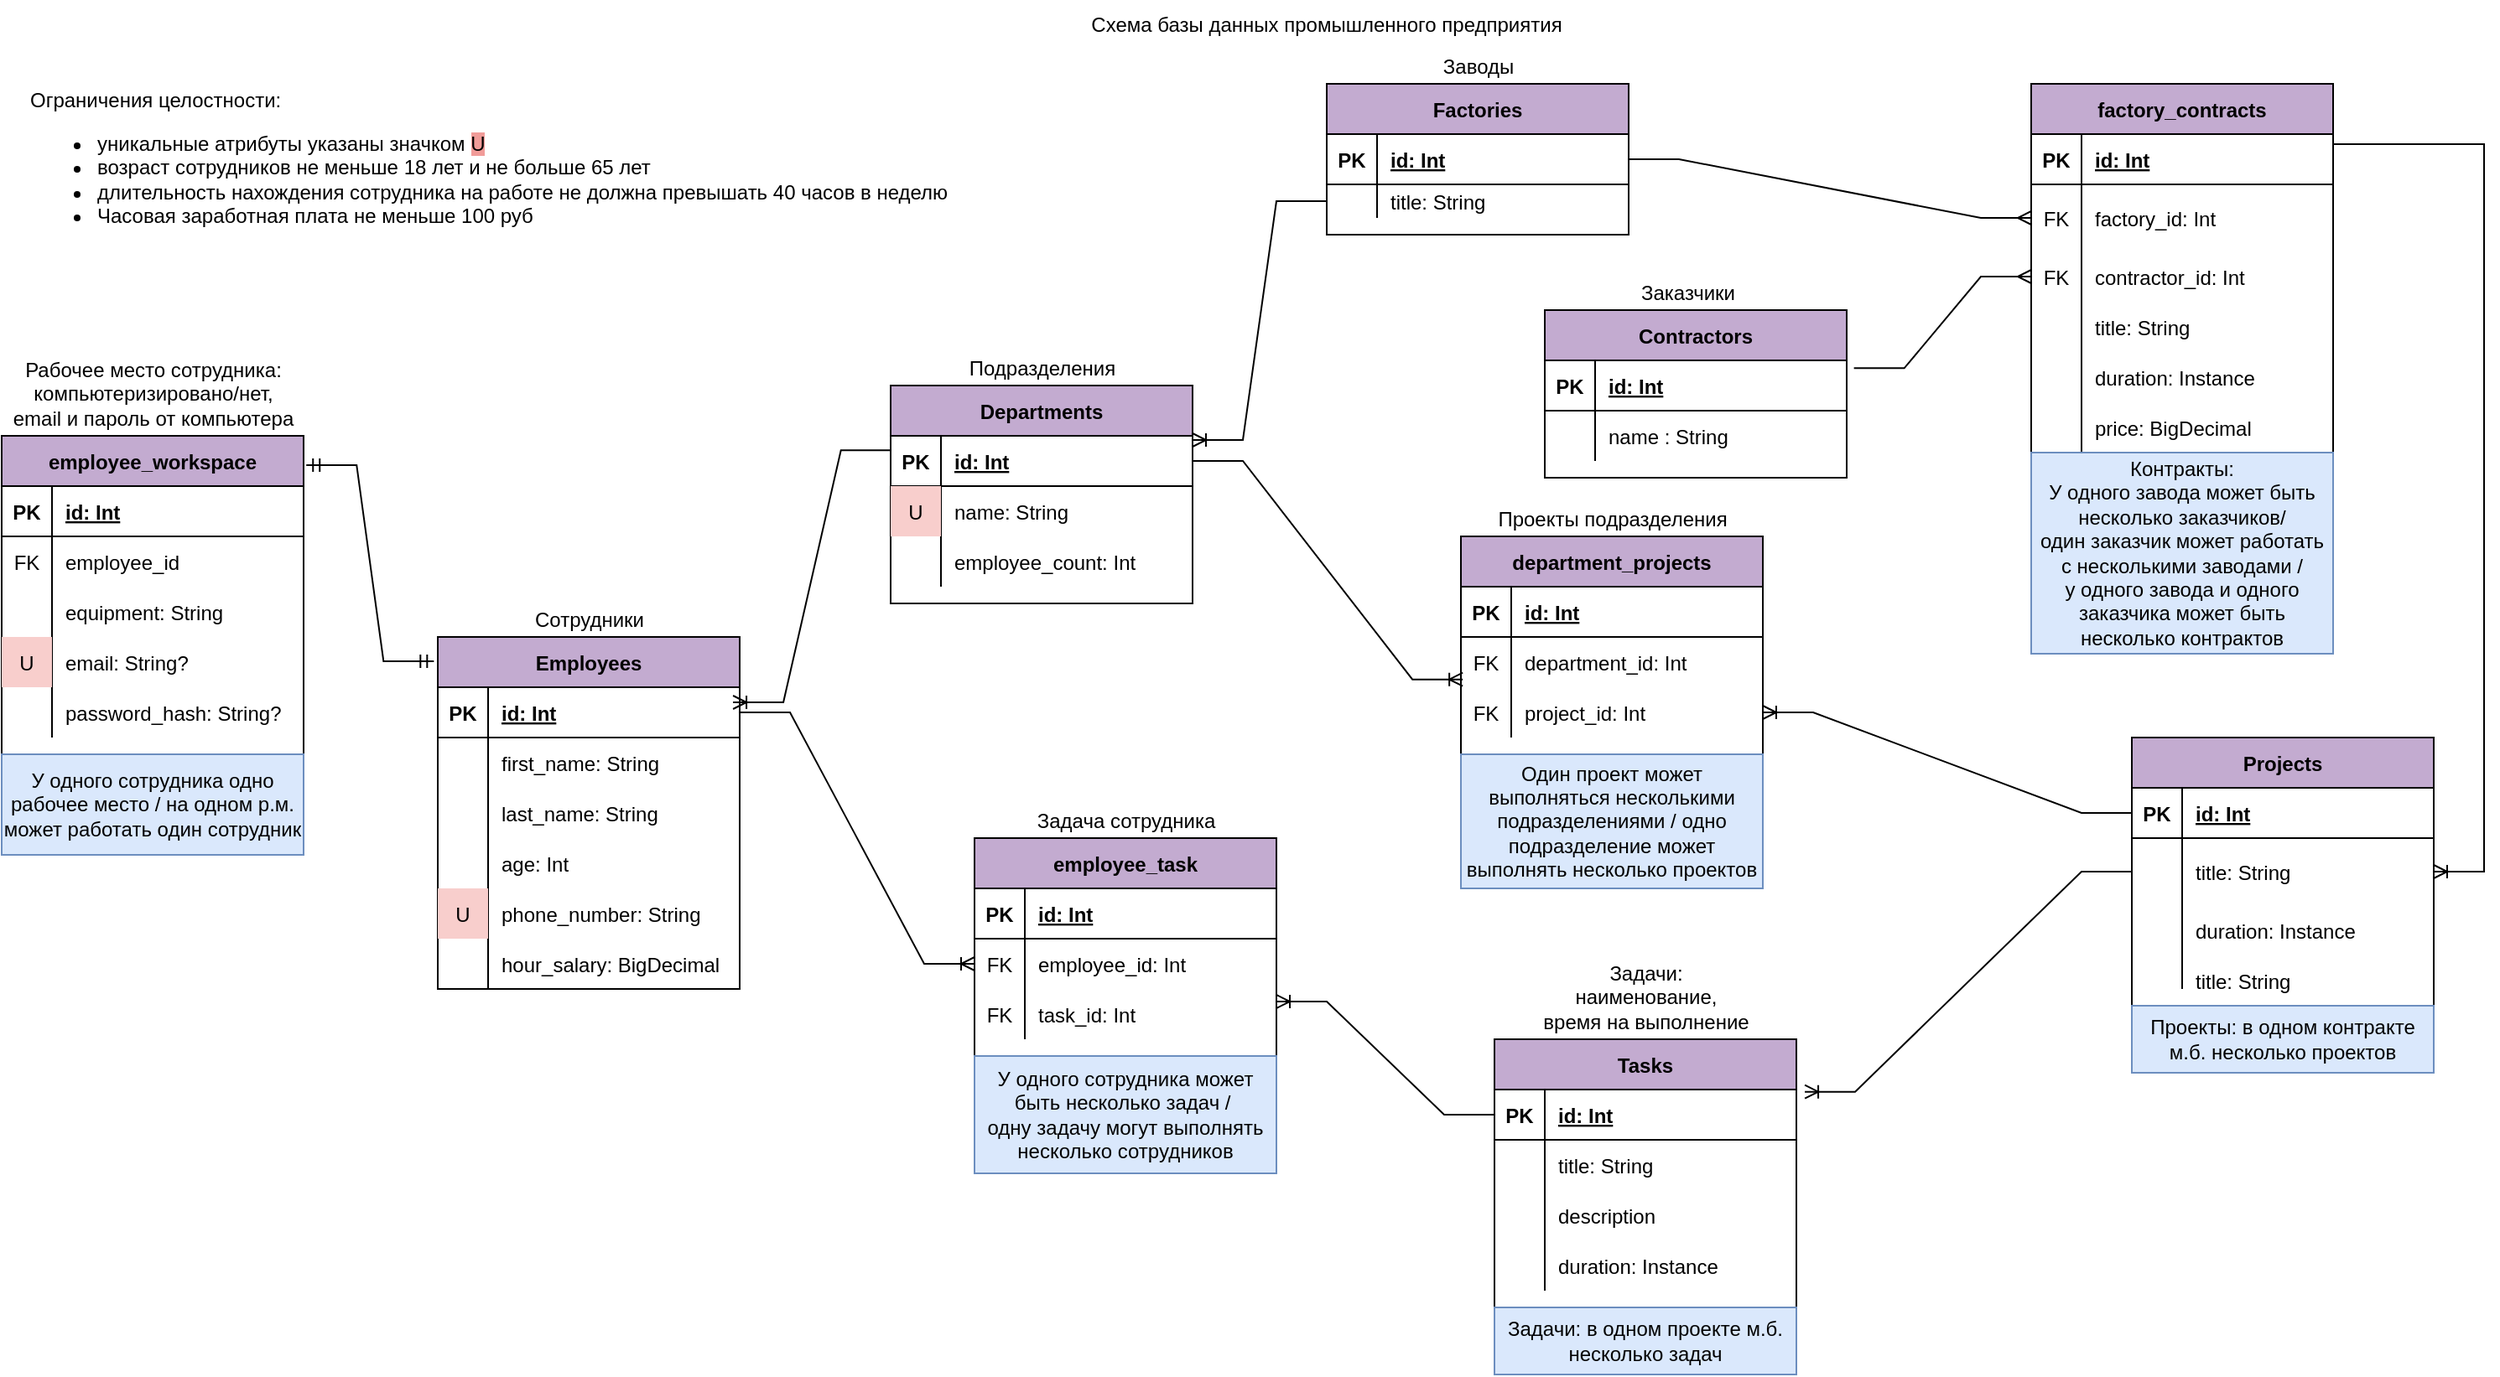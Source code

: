 <mxfile version="15.8.4" type="device"><diagram id="Vuv2ctr9n8E3b0IL3-Wn" name="Page-1"><mxGraphModel dx="2130" dy="932" grid="1" gridSize="10" guides="1" tooltips="1" connect="1" arrows="1" fold="1" page="1" pageScale="1" pageWidth="827" pageHeight="1169" math="0" shadow="0"><root><mxCell id="0"/><mxCell id="1" parent="0"/><mxCell id="XQE1dQhYZuvK1SFxVwdI-1" value="Схема базы данных промышленного предприятия" style="text;html=1;strokeColor=none;fillColor=none;align=center;verticalAlign=middle;whiteSpace=wrap;rounded=0;" parent="1" vertex="1"><mxGeometry x="-350" y="10" width="740" height="30" as="geometry"/></mxCell><mxCell id="XQE1dQhYZuvK1SFxVwdI-2" value="Factories" style="shape=table;startSize=30;container=1;collapsible=1;childLayout=tableLayout;fixedRows=1;rowLines=0;fontStyle=1;align=center;resizeLast=1;fillColor=#C3ABD0;" parent="1" vertex="1"><mxGeometry x="20" y="60" width="180" height="90" as="geometry"/></mxCell><mxCell id="XQE1dQhYZuvK1SFxVwdI-3" value="" style="shape=partialRectangle;collapsible=0;dropTarget=0;pointerEvents=0;fillColor=none;top=0;left=0;bottom=1;right=0;points=[[0,0.5],[1,0.5]];portConstraint=eastwest;" parent="XQE1dQhYZuvK1SFxVwdI-2" vertex="1"><mxGeometry y="30" width="180" height="30" as="geometry"/></mxCell><mxCell id="XQE1dQhYZuvK1SFxVwdI-4" value="PK" style="shape=partialRectangle;connectable=0;fillColor=none;top=0;left=0;bottom=0;right=0;fontStyle=1;overflow=hidden;" parent="XQE1dQhYZuvK1SFxVwdI-3" vertex="1"><mxGeometry width="30" height="30" as="geometry"><mxRectangle width="30" height="30" as="alternateBounds"/></mxGeometry></mxCell><mxCell id="XQE1dQhYZuvK1SFxVwdI-5" value="id: Int" style="shape=partialRectangle;connectable=0;fillColor=none;top=0;left=0;bottom=0;right=0;align=left;spacingLeft=6;fontStyle=5;overflow=hidden;" parent="XQE1dQhYZuvK1SFxVwdI-3" vertex="1"><mxGeometry x="30" width="150" height="30" as="geometry"><mxRectangle width="150" height="30" as="alternateBounds"/></mxGeometry></mxCell><mxCell id="XQE1dQhYZuvK1SFxVwdI-6" value="" style="shape=partialRectangle;collapsible=0;dropTarget=0;pointerEvents=0;fillColor=none;top=0;left=0;bottom=0;right=0;points=[[0,0.5],[1,0.5]];portConstraint=eastwest;" parent="XQE1dQhYZuvK1SFxVwdI-2" vertex="1"><mxGeometry y="60" width="180" height="20" as="geometry"/></mxCell><mxCell id="XQE1dQhYZuvK1SFxVwdI-7" value="" style="shape=partialRectangle;connectable=0;fillColor=none;top=0;left=0;bottom=0;right=0;editable=1;overflow=hidden;" parent="XQE1dQhYZuvK1SFxVwdI-6" vertex="1"><mxGeometry width="30" height="20" as="geometry"><mxRectangle width="30" height="20" as="alternateBounds"/></mxGeometry></mxCell><mxCell id="XQE1dQhYZuvK1SFxVwdI-8" value="title: String" style="shape=partialRectangle;connectable=0;fillColor=none;top=0;left=0;bottom=0;right=0;align=left;spacingLeft=6;overflow=hidden;" parent="XQE1dQhYZuvK1SFxVwdI-6" vertex="1"><mxGeometry x="30" width="150" height="20" as="geometry"><mxRectangle width="150" height="20" as="alternateBounds"/></mxGeometry></mxCell><mxCell id="XQE1dQhYZuvK1SFxVwdI-56" value="factory_contracts" style="shape=table;startSize=30;container=1;collapsible=1;childLayout=tableLayout;fixedRows=1;rowLines=0;fontStyle=1;align=center;resizeLast=1;fillColor=#C3ABD0;" parent="1" vertex="1"><mxGeometry x="440" y="60" width="180" height="230" as="geometry"/></mxCell><mxCell id="XQE1dQhYZuvK1SFxVwdI-57" value="" style="shape=partialRectangle;collapsible=0;dropTarget=0;pointerEvents=0;fillColor=none;top=0;left=0;bottom=1;right=0;points=[[0,0.5],[1,0.5]];portConstraint=eastwest;" parent="XQE1dQhYZuvK1SFxVwdI-56" vertex="1"><mxGeometry y="30" width="180" height="30" as="geometry"/></mxCell><mxCell id="XQE1dQhYZuvK1SFxVwdI-58" value="PK" style="shape=partialRectangle;connectable=0;fillColor=none;top=0;left=0;bottom=0;right=0;fontStyle=1;overflow=hidden;" parent="XQE1dQhYZuvK1SFxVwdI-57" vertex="1"><mxGeometry width="30" height="30" as="geometry"><mxRectangle width="30" height="30" as="alternateBounds"/></mxGeometry></mxCell><mxCell id="XQE1dQhYZuvK1SFxVwdI-59" value="id: Int" style="shape=partialRectangle;connectable=0;fillColor=none;top=0;left=0;bottom=0;right=0;align=left;spacingLeft=6;fontStyle=5;overflow=hidden;" parent="XQE1dQhYZuvK1SFxVwdI-57" vertex="1"><mxGeometry x="30" width="150" height="30" as="geometry"><mxRectangle width="150" height="30" as="alternateBounds"/></mxGeometry></mxCell><mxCell id="XQE1dQhYZuvK1SFxVwdI-60" value="" style="shape=partialRectangle;collapsible=0;dropTarget=0;pointerEvents=0;fillColor=none;top=0;left=0;bottom=0;right=0;points=[[0,0.5],[1,0.5]];portConstraint=eastwest;" parent="XQE1dQhYZuvK1SFxVwdI-56" vertex="1"><mxGeometry y="60" width="180" height="40" as="geometry"/></mxCell><mxCell id="XQE1dQhYZuvK1SFxVwdI-61" value="FK" style="shape=partialRectangle;connectable=0;fillColor=none;top=0;left=0;bottom=0;right=0;editable=1;overflow=hidden;" parent="XQE1dQhYZuvK1SFxVwdI-60" vertex="1"><mxGeometry width="30" height="40" as="geometry"><mxRectangle width="30" height="40" as="alternateBounds"/></mxGeometry></mxCell><mxCell id="XQE1dQhYZuvK1SFxVwdI-62" value="factory_id: Int" style="shape=partialRectangle;connectable=0;fillColor=none;top=0;left=0;bottom=0;right=0;align=left;spacingLeft=6;overflow=hidden;" parent="XQE1dQhYZuvK1SFxVwdI-60" vertex="1"><mxGeometry x="30" width="150" height="40" as="geometry"><mxRectangle width="150" height="40" as="alternateBounds"/></mxGeometry></mxCell><mxCell id="XQE1dQhYZuvK1SFxVwdI-63" value="" style="shape=partialRectangle;collapsible=0;dropTarget=0;pointerEvents=0;fillColor=none;top=0;left=0;bottom=0;right=0;points=[[0,0.5],[1,0.5]];portConstraint=eastwest;" parent="XQE1dQhYZuvK1SFxVwdI-56" vertex="1"><mxGeometry y="100" width="180" height="30" as="geometry"/></mxCell><mxCell id="XQE1dQhYZuvK1SFxVwdI-64" value="FK" style="shape=partialRectangle;connectable=0;fillColor=none;top=0;left=0;bottom=0;right=0;editable=1;overflow=hidden;" parent="XQE1dQhYZuvK1SFxVwdI-63" vertex="1"><mxGeometry width="30" height="30" as="geometry"><mxRectangle width="30" height="30" as="alternateBounds"/></mxGeometry></mxCell><mxCell id="XQE1dQhYZuvK1SFxVwdI-65" value="contractor_id: Int" style="shape=partialRectangle;connectable=0;fillColor=none;top=0;left=0;bottom=0;right=0;align=left;spacingLeft=6;overflow=hidden;" parent="XQE1dQhYZuvK1SFxVwdI-63" vertex="1"><mxGeometry x="30" width="150" height="30" as="geometry"><mxRectangle width="150" height="30" as="alternateBounds"/></mxGeometry></mxCell><mxCell id="XQE1dQhYZuvK1SFxVwdI-256" value="" style="shape=partialRectangle;collapsible=0;dropTarget=0;pointerEvents=0;fillColor=none;top=0;left=0;bottom=0;right=0;points=[[0,0.5],[1,0.5]];portConstraint=eastwest;" parent="XQE1dQhYZuvK1SFxVwdI-56" vertex="1"><mxGeometry y="130" width="180" height="30" as="geometry"/></mxCell><mxCell id="XQE1dQhYZuvK1SFxVwdI-257" value="" style="shape=partialRectangle;connectable=0;fillColor=none;top=0;left=0;bottom=0;right=0;editable=1;overflow=hidden;" parent="XQE1dQhYZuvK1SFxVwdI-256" vertex="1"><mxGeometry width="30" height="30" as="geometry"><mxRectangle width="30" height="30" as="alternateBounds"/></mxGeometry></mxCell><mxCell id="XQE1dQhYZuvK1SFxVwdI-258" value="title: String" style="shape=partialRectangle;connectable=0;fillColor=none;top=0;left=0;bottom=0;right=0;align=left;spacingLeft=6;overflow=hidden;" parent="XQE1dQhYZuvK1SFxVwdI-256" vertex="1"><mxGeometry x="30" width="150" height="30" as="geometry"><mxRectangle width="150" height="30" as="alternateBounds"/></mxGeometry></mxCell><mxCell id="XQE1dQhYZuvK1SFxVwdI-259" value="" style="shape=partialRectangle;collapsible=0;dropTarget=0;pointerEvents=0;fillColor=none;top=0;left=0;bottom=0;right=0;points=[[0,0.5],[1,0.5]];portConstraint=eastwest;" parent="XQE1dQhYZuvK1SFxVwdI-56" vertex="1"><mxGeometry y="160" width="180" height="30" as="geometry"/></mxCell><mxCell id="XQE1dQhYZuvK1SFxVwdI-260" value="" style="shape=partialRectangle;connectable=0;fillColor=none;top=0;left=0;bottom=0;right=0;editable=1;overflow=hidden;" parent="XQE1dQhYZuvK1SFxVwdI-259" vertex="1"><mxGeometry width="30" height="30" as="geometry"><mxRectangle width="30" height="30" as="alternateBounds"/></mxGeometry></mxCell><mxCell id="XQE1dQhYZuvK1SFxVwdI-261" value="duration: Instance" style="shape=partialRectangle;connectable=0;fillColor=none;top=0;left=0;bottom=0;right=0;align=left;spacingLeft=6;overflow=hidden;" parent="XQE1dQhYZuvK1SFxVwdI-259" vertex="1"><mxGeometry x="30" width="150" height="30" as="geometry"><mxRectangle width="150" height="30" as="alternateBounds"/></mxGeometry></mxCell><mxCell id="XQE1dQhYZuvK1SFxVwdI-262" value="" style="shape=partialRectangle;collapsible=0;dropTarget=0;pointerEvents=0;fillColor=none;top=0;left=0;bottom=0;right=0;points=[[0,0.5],[1,0.5]];portConstraint=eastwest;" parent="XQE1dQhYZuvK1SFxVwdI-56" vertex="1"><mxGeometry y="190" width="180" height="30" as="geometry"/></mxCell><mxCell id="XQE1dQhYZuvK1SFxVwdI-263" value="" style="shape=partialRectangle;connectable=0;fillColor=none;top=0;left=0;bottom=0;right=0;editable=1;overflow=hidden;" parent="XQE1dQhYZuvK1SFxVwdI-262" vertex="1"><mxGeometry width="30" height="30" as="geometry"><mxRectangle width="30" height="30" as="alternateBounds"/></mxGeometry></mxCell><mxCell id="XQE1dQhYZuvK1SFxVwdI-264" value="price: BigDecimal" style="shape=partialRectangle;connectable=0;fillColor=none;top=0;left=0;bottom=0;right=0;align=left;spacingLeft=6;overflow=hidden;" parent="XQE1dQhYZuvK1SFxVwdI-262" vertex="1"><mxGeometry x="30" width="150" height="30" as="geometry"><mxRectangle width="150" height="30" as="alternateBounds"/></mxGeometry></mxCell><mxCell id="XQE1dQhYZuvK1SFxVwdI-69" value="" style="edgeStyle=entityRelationEdgeStyle;fontSize=12;html=1;endArrow=ERmany;rounded=0;exitX=1.024;exitY=0.156;exitDx=0;exitDy=0;exitPerimeter=0;" parent="1" source="XQE1dQhYZuvK1SFxVwdI-72" target="XQE1dQhYZuvK1SFxVwdI-63" edge="1"><mxGeometry width="100" height="100" relative="1" as="geometry"><mxPoint x="-233" y="105" as="sourcePoint"/><mxPoint x="600" y="250" as="targetPoint"/></mxGeometry></mxCell><mxCell id="XQE1dQhYZuvK1SFxVwdI-70" value="" style="edgeStyle=entityRelationEdgeStyle;fontSize=12;html=1;endArrow=ERmany;rounded=0;exitX=1;exitY=0.5;exitDx=0;exitDy=0;" parent="1" source="XQE1dQhYZuvK1SFxVwdI-3" target="XQE1dQhYZuvK1SFxVwdI-60" edge="1"><mxGeometry width="100" height="100" relative="1" as="geometry"><mxPoint x="-100" y="270" as="sourcePoint"/><mxPoint x="40" y="340" as="targetPoint"/></mxGeometry></mxCell><mxCell id="XQE1dQhYZuvK1SFxVwdI-71" value="Contractors" style="shape=table;startSize=30;container=1;collapsible=1;childLayout=tableLayout;fixedRows=1;rowLines=0;fontStyle=1;align=center;resizeLast=1;fillColor=#C3ABD0;" parent="1" vertex="1"><mxGeometry x="150" y="195" width="180" height="100" as="geometry"/></mxCell><mxCell id="XQE1dQhYZuvK1SFxVwdI-72" value="" style="shape=partialRectangle;collapsible=0;dropTarget=0;pointerEvents=0;fillColor=none;top=0;left=0;bottom=1;right=0;points=[[0,0.5],[1,0.5]];portConstraint=eastwest;" parent="XQE1dQhYZuvK1SFxVwdI-71" vertex="1"><mxGeometry y="30" width="180" height="30" as="geometry"/></mxCell><mxCell id="XQE1dQhYZuvK1SFxVwdI-73" value="PK" style="shape=partialRectangle;connectable=0;fillColor=none;top=0;left=0;bottom=0;right=0;fontStyle=1;overflow=hidden;" parent="XQE1dQhYZuvK1SFxVwdI-72" vertex="1"><mxGeometry width="30" height="30" as="geometry"><mxRectangle width="30" height="30" as="alternateBounds"/></mxGeometry></mxCell><mxCell id="XQE1dQhYZuvK1SFxVwdI-74" value="id: Int" style="shape=partialRectangle;connectable=0;fillColor=none;top=0;left=0;bottom=0;right=0;align=left;spacingLeft=6;fontStyle=5;overflow=hidden;" parent="XQE1dQhYZuvK1SFxVwdI-72" vertex="1"><mxGeometry x="30" width="150" height="30" as="geometry"><mxRectangle width="150" height="30" as="alternateBounds"/></mxGeometry></mxCell><mxCell id="XQE1dQhYZuvK1SFxVwdI-75" value="" style="shape=partialRectangle;collapsible=0;dropTarget=0;pointerEvents=0;fillColor=none;top=0;left=0;bottom=0;right=0;points=[[0,0.5],[1,0.5]];portConstraint=eastwest;" parent="XQE1dQhYZuvK1SFxVwdI-71" vertex="1"><mxGeometry y="60" width="180" height="30" as="geometry"/></mxCell><mxCell id="XQE1dQhYZuvK1SFxVwdI-76" value="" style="shape=partialRectangle;connectable=0;fillColor=none;top=0;left=0;bottom=0;right=0;editable=1;overflow=hidden;" parent="XQE1dQhYZuvK1SFxVwdI-75" vertex="1"><mxGeometry width="30" height="30" as="geometry"><mxRectangle width="30" height="30" as="alternateBounds"/></mxGeometry></mxCell><mxCell id="XQE1dQhYZuvK1SFxVwdI-77" value="name : String" style="shape=partialRectangle;connectable=0;fillColor=none;top=0;left=0;bottom=0;right=0;align=left;spacingLeft=6;overflow=hidden;" parent="XQE1dQhYZuvK1SFxVwdI-75" vertex="1"><mxGeometry x="30" width="150" height="30" as="geometry"><mxRectangle width="150" height="30" as="alternateBounds"/></mxGeometry></mxCell><mxCell id="XQE1dQhYZuvK1SFxVwdI-84" value="Departments" style="shape=table;startSize=30;container=1;collapsible=1;childLayout=tableLayout;fixedRows=1;rowLines=0;fontStyle=1;align=center;resizeLast=1;fillColor=#C3ABD0;" parent="1" vertex="1"><mxGeometry x="-240" y="240" width="180" height="130" as="geometry"/></mxCell><mxCell id="XQE1dQhYZuvK1SFxVwdI-85" value="" style="shape=partialRectangle;collapsible=0;dropTarget=0;pointerEvents=0;fillColor=none;top=0;left=0;bottom=1;right=0;points=[[0,0.5],[1,0.5]];portConstraint=eastwest;" parent="XQE1dQhYZuvK1SFxVwdI-84" vertex="1"><mxGeometry y="30" width="180" height="30" as="geometry"/></mxCell><mxCell id="XQE1dQhYZuvK1SFxVwdI-86" value="PK" style="shape=partialRectangle;connectable=0;fillColor=none;top=0;left=0;bottom=0;right=0;fontStyle=1;overflow=hidden;" parent="XQE1dQhYZuvK1SFxVwdI-85" vertex="1"><mxGeometry width="30" height="30" as="geometry"><mxRectangle width="30" height="30" as="alternateBounds"/></mxGeometry></mxCell><mxCell id="XQE1dQhYZuvK1SFxVwdI-87" value="id: Int" style="shape=partialRectangle;connectable=0;fillColor=none;top=0;left=0;bottom=0;right=0;align=left;spacingLeft=6;fontStyle=5;overflow=hidden;" parent="XQE1dQhYZuvK1SFxVwdI-85" vertex="1"><mxGeometry x="30" width="150" height="30" as="geometry"><mxRectangle width="150" height="30" as="alternateBounds"/></mxGeometry></mxCell><mxCell id="XQE1dQhYZuvK1SFxVwdI-88" value="" style="shape=partialRectangle;collapsible=0;dropTarget=0;pointerEvents=0;fillColor=none;top=0;left=0;bottom=0;right=0;points=[[0,0.5],[1,0.5]];portConstraint=eastwest;" parent="XQE1dQhYZuvK1SFxVwdI-84" vertex="1"><mxGeometry y="60" width="180" height="30" as="geometry"/></mxCell><mxCell id="XQE1dQhYZuvK1SFxVwdI-89" value="U" style="shape=partialRectangle;connectable=0;fillColor=#f8cecc;top=0;left=0;bottom=0;right=0;editable=1;overflow=hidden;strokeColor=#b85450;" parent="XQE1dQhYZuvK1SFxVwdI-88" vertex="1"><mxGeometry width="30" height="30" as="geometry"><mxRectangle width="30" height="30" as="alternateBounds"/></mxGeometry></mxCell><mxCell id="XQE1dQhYZuvK1SFxVwdI-90" value="name: String" style="shape=partialRectangle;connectable=0;fillColor=none;top=0;left=0;bottom=0;right=0;align=left;spacingLeft=6;overflow=hidden;" parent="XQE1dQhYZuvK1SFxVwdI-88" vertex="1"><mxGeometry x="30" width="150" height="30" as="geometry"><mxRectangle width="150" height="30" as="alternateBounds"/></mxGeometry></mxCell><mxCell id="XQE1dQhYZuvK1SFxVwdI-91" value="" style="shape=partialRectangle;collapsible=0;dropTarget=0;pointerEvents=0;fillColor=none;top=0;left=0;bottom=0;right=0;points=[[0,0.5],[1,0.5]];portConstraint=eastwest;" parent="XQE1dQhYZuvK1SFxVwdI-84" vertex="1"><mxGeometry y="90" width="180" height="30" as="geometry"/></mxCell><mxCell id="XQE1dQhYZuvK1SFxVwdI-92" value="" style="shape=partialRectangle;connectable=0;fillColor=none;top=0;left=0;bottom=0;right=0;editable=1;overflow=hidden;" parent="XQE1dQhYZuvK1SFxVwdI-91" vertex="1"><mxGeometry width="30" height="30" as="geometry"><mxRectangle width="30" height="30" as="alternateBounds"/></mxGeometry></mxCell><mxCell id="XQE1dQhYZuvK1SFxVwdI-93" value="employee_count: Int" style="shape=partialRectangle;connectable=0;fillColor=none;top=0;left=0;bottom=0;right=0;align=left;spacingLeft=6;overflow=hidden;" parent="XQE1dQhYZuvK1SFxVwdI-91" vertex="1"><mxGeometry x="30" width="150" height="30" as="geometry"><mxRectangle width="150" height="30" as="alternateBounds"/></mxGeometry></mxCell><mxCell id="XQE1dQhYZuvK1SFxVwdI-101" value="Projects" style="shape=table;startSize=30;container=1;collapsible=1;childLayout=tableLayout;fixedRows=1;rowLines=0;fontStyle=1;align=center;resizeLast=1;fillColor=#C3ABD0;" parent="1" vertex="1"><mxGeometry x="500" y="450" width="180" height="160" as="geometry"/></mxCell><mxCell id="XQE1dQhYZuvK1SFxVwdI-102" value="" style="shape=partialRectangle;collapsible=0;dropTarget=0;pointerEvents=0;fillColor=none;top=0;left=0;bottom=1;right=0;points=[[0,0.5],[1,0.5]];portConstraint=eastwest;" parent="XQE1dQhYZuvK1SFxVwdI-101" vertex="1"><mxGeometry y="30" width="180" height="30" as="geometry"/></mxCell><mxCell id="XQE1dQhYZuvK1SFxVwdI-103" value="PK" style="shape=partialRectangle;connectable=0;fillColor=none;top=0;left=0;bottom=0;right=0;fontStyle=1;overflow=hidden;" parent="XQE1dQhYZuvK1SFxVwdI-102" vertex="1"><mxGeometry width="30" height="30" as="geometry"><mxRectangle width="30" height="30" as="alternateBounds"/></mxGeometry></mxCell><mxCell id="XQE1dQhYZuvK1SFxVwdI-104" value="id: Int" style="shape=partialRectangle;connectable=0;fillColor=none;top=0;left=0;bottom=0;right=0;align=left;spacingLeft=6;fontStyle=5;overflow=hidden;" parent="XQE1dQhYZuvK1SFxVwdI-102" vertex="1"><mxGeometry x="30" width="150" height="30" as="geometry"><mxRectangle width="150" height="30" as="alternateBounds"/></mxGeometry></mxCell><mxCell id="XQE1dQhYZuvK1SFxVwdI-105" value="" style="shape=partialRectangle;collapsible=0;dropTarget=0;pointerEvents=0;fillColor=none;top=0;left=0;bottom=0;right=0;points=[[0,0.5],[1,0.5]];portConstraint=eastwest;" parent="XQE1dQhYZuvK1SFxVwdI-101" vertex="1"><mxGeometry y="60" width="180" height="40" as="geometry"/></mxCell><mxCell id="XQE1dQhYZuvK1SFxVwdI-106" value="" style="shape=partialRectangle;connectable=0;fillColor=none;top=0;left=0;bottom=0;right=0;editable=1;overflow=hidden;" parent="XQE1dQhYZuvK1SFxVwdI-105" vertex="1"><mxGeometry width="30" height="40" as="geometry"><mxRectangle width="30" height="40" as="alternateBounds"/></mxGeometry></mxCell><mxCell id="XQE1dQhYZuvK1SFxVwdI-107" value="title: String" style="shape=partialRectangle;connectable=0;fillColor=none;top=0;left=0;bottom=0;right=0;align=left;spacingLeft=6;overflow=hidden;" parent="XQE1dQhYZuvK1SFxVwdI-105" vertex="1"><mxGeometry x="30" width="150" height="40" as="geometry"><mxRectangle width="150" height="40" as="alternateBounds"/></mxGeometry></mxCell><mxCell id="XQE1dQhYZuvK1SFxVwdI-108" value="" style="shape=partialRectangle;collapsible=0;dropTarget=0;pointerEvents=0;fillColor=none;top=0;left=0;bottom=0;right=0;points=[[0,0.5],[1,0.5]];portConstraint=eastwest;" parent="XQE1dQhYZuvK1SFxVwdI-101" vertex="1"><mxGeometry y="100" width="180" height="30" as="geometry"/></mxCell><mxCell id="XQE1dQhYZuvK1SFxVwdI-109" value="" style="shape=partialRectangle;connectable=0;fillColor=none;top=0;left=0;bottom=0;right=0;editable=1;overflow=hidden;" parent="XQE1dQhYZuvK1SFxVwdI-108" vertex="1"><mxGeometry width="30" height="30" as="geometry"><mxRectangle width="30" height="30" as="alternateBounds"/></mxGeometry></mxCell><mxCell id="XQE1dQhYZuvK1SFxVwdI-110" value="duration: Instance" style="shape=partialRectangle;connectable=0;fillColor=none;top=0;left=0;bottom=0;right=0;align=left;spacingLeft=6;overflow=hidden;" parent="XQE1dQhYZuvK1SFxVwdI-108" vertex="1"><mxGeometry x="30" width="150" height="30" as="geometry"><mxRectangle width="150" height="30" as="alternateBounds"/></mxGeometry></mxCell><mxCell id="0hULd5qZFBwqlIwdJgD0-4" value="" style="shape=partialRectangle;collapsible=0;dropTarget=0;pointerEvents=0;fillColor=none;top=0;left=0;bottom=0;right=0;points=[[0,0.5],[1,0.5]];portConstraint=eastwest;" vertex="1" parent="XQE1dQhYZuvK1SFxVwdI-101"><mxGeometry y="130" width="180" height="20" as="geometry"/></mxCell><mxCell id="0hULd5qZFBwqlIwdJgD0-5" value="" style="shape=partialRectangle;connectable=0;fillColor=none;top=0;left=0;bottom=0;right=0;editable=1;overflow=hidden;" vertex="1" parent="0hULd5qZFBwqlIwdJgD0-4"><mxGeometry width="30" height="20" as="geometry"><mxRectangle width="30" height="20" as="alternateBounds"/></mxGeometry></mxCell><mxCell id="0hULd5qZFBwqlIwdJgD0-6" value="" style="shape=partialRectangle;connectable=0;fillColor=none;top=0;left=0;bottom=0;right=0;align=left;spacingLeft=6;overflow=hidden;" vertex="1" parent="0hULd5qZFBwqlIwdJgD0-4"><mxGeometry x="30" width="150" height="20" as="geometry"><mxRectangle width="150" height="20" as="alternateBounds"/></mxGeometry></mxCell><mxCell id="XQE1dQhYZuvK1SFxVwdI-114" value="department_projects" style="shape=table;startSize=30;container=1;collapsible=1;childLayout=tableLayout;fixedRows=1;rowLines=0;fontStyle=1;align=center;resizeLast=1;fillColor=#C3ABD0;" parent="1" vertex="1"><mxGeometry x="100" y="330" width="180" height="130" as="geometry"/></mxCell><mxCell id="XQE1dQhYZuvK1SFxVwdI-115" value="" style="shape=partialRectangle;collapsible=0;dropTarget=0;pointerEvents=0;fillColor=none;top=0;left=0;bottom=1;right=0;points=[[0,0.5],[1,0.5]];portConstraint=eastwest;" parent="XQE1dQhYZuvK1SFxVwdI-114" vertex="1"><mxGeometry y="30" width="180" height="30" as="geometry"/></mxCell><mxCell id="XQE1dQhYZuvK1SFxVwdI-116" value="PK" style="shape=partialRectangle;connectable=0;fillColor=none;top=0;left=0;bottom=0;right=0;fontStyle=1;overflow=hidden;" parent="XQE1dQhYZuvK1SFxVwdI-115" vertex="1"><mxGeometry width="30" height="30" as="geometry"><mxRectangle width="30" height="30" as="alternateBounds"/></mxGeometry></mxCell><mxCell id="XQE1dQhYZuvK1SFxVwdI-117" value="id: Int" style="shape=partialRectangle;connectable=0;fillColor=none;top=0;left=0;bottom=0;right=0;align=left;spacingLeft=6;fontStyle=5;overflow=hidden;" parent="XQE1dQhYZuvK1SFxVwdI-115" vertex="1"><mxGeometry x="30" width="150" height="30" as="geometry"><mxRectangle width="150" height="30" as="alternateBounds"/></mxGeometry></mxCell><mxCell id="XQE1dQhYZuvK1SFxVwdI-118" value="" style="shape=partialRectangle;collapsible=0;dropTarget=0;pointerEvents=0;fillColor=none;top=0;left=0;bottom=0;right=0;points=[[0,0.5],[1,0.5]];portConstraint=eastwest;" parent="XQE1dQhYZuvK1SFxVwdI-114" vertex="1"><mxGeometry y="60" width="180" height="30" as="geometry"/></mxCell><mxCell id="XQE1dQhYZuvK1SFxVwdI-119" value="FK" style="shape=partialRectangle;connectable=0;fillColor=none;top=0;left=0;bottom=0;right=0;editable=1;overflow=hidden;" parent="XQE1dQhYZuvK1SFxVwdI-118" vertex="1"><mxGeometry width="30" height="30" as="geometry"><mxRectangle width="30" height="30" as="alternateBounds"/></mxGeometry></mxCell><mxCell id="XQE1dQhYZuvK1SFxVwdI-120" value="department_id: Int" style="shape=partialRectangle;connectable=0;fillColor=none;top=0;left=0;bottom=0;right=0;align=left;spacingLeft=6;overflow=hidden;" parent="XQE1dQhYZuvK1SFxVwdI-118" vertex="1"><mxGeometry x="30" width="150" height="30" as="geometry"><mxRectangle width="150" height="30" as="alternateBounds"/></mxGeometry></mxCell><mxCell id="XQE1dQhYZuvK1SFxVwdI-121" value="" style="shape=partialRectangle;collapsible=0;dropTarget=0;pointerEvents=0;fillColor=none;top=0;left=0;bottom=0;right=0;points=[[0,0.5],[1,0.5]];portConstraint=eastwest;" parent="XQE1dQhYZuvK1SFxVwdI-114" vertex="1"><mxGeometry y="90" width="180" height="30" as="geometry"/></mxCell><mxCell id="XQE1dQhYZuvK1SFxVwdI-122" value="FK" style="shape=partialRectangle;connectable=0;fillColor=none;top=0;left=0;bottom=0;right=0;editable=1;overflow=hidden;" parent="XQE1dQhYZuvK1SFxVwdI-121" vertex="1"><mxGeometry width="30" height="30" as="geometry"><mxRectangle width="30" height="30" as="alternateBounds"/></mxGeometry></mxCell><mxCell id="XQE1dQhYZuvK1SFxVwdI-123" value="project_id: Int" style="shape=partialRectangle;connectable=0;fillColor=none;top=0;left=0;bottom=0;right=0;align=left;spacingLeft=6;overflow=hidden;" parent="XQE1dQhYZuvK1SFxVwdI-121" vertex="1"><mxGeometry x="30" width="150" height="30" as="geometry"><mxRectangle width="150" height="30" as="alternateBounds"/></mxGeometry></mxCell><mxCell id="XQE1dQhYZuvK1SFxVwdI-140" value="" style="edgeStyle=entityRelationEdgeStyle;fontSize=12;html=1;endArrow=ERoneToMany;rounded=0;exitX=0;exitY=0.5;exitDx=0;exitDy=0;entryX=1;entryY=0.25;entryDx=0;entryDy=0;" parent="1" source="XQE1dQhYZuvK1SFxVwdI-6" target="XQE1dQhYZuvK1SFxVwdI-84" edge="1"><mxGeometry width="100" height="100" relative="1" as="geometry"><mxPoint x="-80" y="420" as="sourcePoint"/><mxPoint x="20" y="320" as="targetPoint"/></mxGeometry></mxCell><mxCell id="XQE1dQhYZuvK1SFxVwdI-142" value="" style="edgeStyle=entityRelationEdgeStyle;fontSize=12;html=1;endArrow=ERoneToMany;rounded=0;entryX=0.006;entryY=0.844;entryDx=0;entryDy=0;entryPerimeter=0;" parent="1" source="XQE1dQhYZuvK1SFxVwdI-85" target="XQE1dQhYZuvK1SFxVwdI-118" edge="1"><mxGeometry width="100" height="100" relative="1" as="geometry"><mxPoint x="-299" y="325" as="sourcePoint"/><mxPoint x="-290" y="470" as="targetPoint"/></mxGeometry></mxCell><mxCell id="XQE1dQhYZuvK1SFxVwdI-144" value="" style="edgeStyle=entityRelationEdgeStyle;fontSize=12;html=1;endArrow=ERoneToMany;rounded=0;" parent="1" source="XQE1dQhYZuvK1SFxVwdI-102" target="XQE1dQhYZuvK1SFxVwdI-121" edge="1"><mxGeometry width="100" height="100" relative="1" as="geometry"><mxPoint x="-300" y="640" as="sourcePoint"/><mxPoint x="-170" y="550" as="targetPoint"/></mxGeometry></mxCell><mxCell id="XQE1dQhYZuvK1SFxVwdI-146" value="Employees" style="shape=table;startSize=30;container=1;collapsible=1;childLayout=tableLayout;fixedRows=1;rowLines=0;fontStyle=1;align=center;resizeLast=1;fillColor=#C3ABD0;" parent="1" vertex="1"><mxGeometry x="-510" y="390" width="180" height="210" as="geometry"/></mxCell><mxCell id="XQE1dQhYZuvK1SFxVwdI-147" value="" style="shape=partialRectangle;collapsible=0;dropTarget=0;pointerEvents=0;fillColor=none;top=0;left=0;bottom=1;right=0;points=[[0,0.5],[1,0.5]];portConstraint=eastwest;" parent="XQE1dQhYZuvK1SFxVwdI-146" vertex="1"><mxGeometry y="30" width="180" height="30" as="geometry"/></mxCell><mxCell id="XQE1dQhYZuvK1SFxVwdI-148" value="PK" style="shape=partialRectangle;connectable=0;fillColor=none;top=0;left=0;bottom=0;right=0;fontStyle=1;overflow=hidden;" parent="XQE1dQhYZuvK1SFxVwdI-147" vertex="1"><mxGeometry width="30" height="30" as="geometry"><mxRectangle width="30" height="30" as="alternateBounds"/></mxGeometry></mxCell><mxCell id="XQE1dQhYZuvK1SFxVwdI-149" value="id: Int" style="shape=partialRectangle;connectable=0;fillColor=none;top=0;left=0;bottom=0;right=0;align=left;spacingLeft=6;fontStyle=5;overflow=hidden;" parent="XQE1dQhYZuvK1SFxVwdI-147" vertex="1"><mxGeometry x="30" width="150" height="30" as="geometry"><mxRectangle width="150" height="30" as="alternateBounds"/></mxGeometry></mxCell><mxCell id="XQE1dQhYZuvK1SFxVwdI-150" value="" style="shape=partialRectangle;collapsible=0;dropTarget=0;pointerEvents=0;fillColor=none;top=0;left=0;bottom=0;right=0;points=[[0,0.5],[1,0.5]];portConstraint=eastwest;" parent="XQE1dQhYZuvK1SFxVwdI-146" vertex="1"><mxGeometry y="60" width="180" height="30" as="geometry"/></mxCell><mxCell id="XQE1dQhYZuvK1SFxVwdI-151" value="" style="shape=partialRectangle;connectable=0;fillColor=none;top=0;left=0;bottom=0;right=0;editable=1;overflow=hidden;" parent="XQE1dQhYZuvK1SFxVwdI-150" vertex="1"><mxGeometry width="30" height="30" as="geometry"><mxRectangle width="30" height="30" as="alternateBounds"/></mxGeometry></mxCell><mxCell id="XQE1dQhYZuvK1SFxVwdI-152" value="first_name: String" style="shape=partialRectangle;connectable=0;fillColor=none;top=0;left=0;bottom=0;right=0;align=left;spacingLeft=6;overflow=hidden;" parent="XQE1dQhYZuvK1SFxVwdI-150" vertex="1"><mxGeometry x="30" width="150" height="30" as="geometry"><mxRectangle width="150" height="30" as="alternateBounds"/></mxGeometry></mxCell><mxCell id="XQE1dQhYZuvK1SFxVwdI-153" value="" style="shape=partialRectangle;collapsible=0;dropTarget=0;pointerEvents=0;fillColor=none;top=0;left=0;bottom=0;right=0;points=[[0,0.5],[1,0.5]];portConstraint=eastwest;" parent="XQE1dQhYZuvK1SFxVwdI-146" vertex="1"><mxGeometry y="90" width="180" height="30" as="geometry"/></mxCell><mxCell id="XQE1dQhYZuvK1SFxVwdI-154" value="" style="shape=partialRectangle;connectable=0;fillColor=none;top=0;left=0;bottom=0;right=0;editable=1;overflow=hidden;" parent="XQE1dQhYZuvK1SFxVwdI-153" vertex="1"><mxGeometry width="30" height="30" as="geometry"><mxRectangle width="30" height="30" as="alternateBounds"/></mxGeometry></mxCell><mxCell id="XQE1dQhYZuvK1SFxVwdI-155" value="last_name: String" style="shape=partialRectangle;connectable=0;fillColor=none;top=0;left=0;bottom=0;right=0;align=left;spacingLeft=6;overflow=hidden;" parent="XQE1dQhYZuvK1SFxVwdI-153" vertex="1"><mxGeometry x="30" width="150" height="30" as="geometry"><mxRectangle width="150" height="30" as="alternateBounds"/></mxGeometry></mxCell><mxCell id="W0T00XNkAmOKhFxCBDy9-55" value="" style="shape=partialRectangle;collapsible=0;dropTarget=0;pointerEvents=0;fillColor=none;top=0;left=0;bottom=0;right=0;points=[[0,0.5],[1,0.5]];portConstraint=eastwest;labelBackgroundColor=#F19C99;align=left;" parent="XQE1dQhYZuvK1SFxVwdI-146" vertex="1"><mxGeometry y="120" width="180" height="30" as="geometry"/></mxCell><mxCell id="W0T00XNkAmOKhFxCBDy9-56" value="" style="shape=partialRectangle;connectable=0;fillColor=none;top=0;left=0;bottom=0;right=0;editable=1;overflow=hidden;labelBackgroundColor=#F19C99;align=left;" parent="W0T00XNkAmOKhFxCBDy9-55" vertex="1"><mxGeometry width="30" height="30" as="geometry"><mxRectangle width="30" height="30" as="alternateBounds"/></mxGeometry></mxCell><mxCell id="W0T00XNkAmOKhFxCBDy9-57" value="age: Int" style="shape=partialRectangle;connectable=0;fillColor=none;top=0;left=0;bottom=0;right=0;align=left;spacingLeft=6;overflow=hidden;labelBackgroundColor=none;" parent="W0T00XNkAmOKhFxCBDy9-55" vertex="1"><mxGeometry x="30" width="150" height="30" as="geometry"><mxRectangle width="150" height="30" as="alternateBounds"/></mxGeometry></mxCell><mxCell id="XQE1dQhYZuvK1SFxVwdI-156" value="" style="shape=partialRectangle;collapsible=0;dropTarget=0;pointerEvents=0;fillColor=none;top=0;left=0;bottom=0;right=0;points=[[0,0.5],[1,0.5]];portConstraint=eastwest;" parent="XQE1dQhYZuvK1SFxVwdI-146" vertex="1"><mxGeometry y="150" width="180" height="30" as="geometry"/></mxCell><mxCell id="XQE1dQhYZuvK1SFxVwdI-157" value="U" style="shape=partialRectangle;connectable=0;fillColor=#f8cecc;top=0;left=0;bottom=0;right=0;editable=1;overflow=hidden;strokeColor=#b85450;" parent="XQE1dQhYZuvK1SFxVwdI-156" vertex="1"><mxGeometry width="30" height="30" as="geometry"><mxRectangle width="30" height="30" as="alternateBounds"/></mxGeometry></mxCell><mxCell id="XQE1dQhYZuvK1SFxVwdI-158" value="phone_number: String" style="shape=partialRectangle;connectable=0;fillColor=none;top=0;left=0;bottom=0;right=0;align=left;spacingLeft=6;overflow=hidden;" parent="XQE1dQhYZuvK1SFxVwdI-156" vertex="1"><mxGeometry x="30" width="150" height="30" as="geometry"><mxRectangle width="150" height="30" as="alternateBounds"/></mxGeometry></mxCell><mxCell id="XQE1dQhYZuvK1SFxVwdI-167" value="" style="shape=partialRectangle;collapsible=0;dropTarget=0;pointerEvents=0;fillColor=none;top=0;left=0;bottom=0;right=0;points=[[0,0.5],[1,0.5]];portConstraint=eastwest;" parent="XQE1dQhYZuvK1SFxVwdI-146" vertex="1"><mxGeometry y="180" width="180" height="30" as="geometry"/></mxCell><mxCell id="XQE1dQhYZuvK1SFxVwdI-168" value="" style="shape=partialRectangle;connectable=0;fillColor=none;top=0;left=0;bottom=0;right=0;editable=1;overflow=hidden;" parent="XQE1dQhYZuvK1SFxVwdI-167" vertex="1"><mxGeometry width="30" height="30" as="geometry"><mxRectangle width="30" height="30" as="alternateBounds"/></mxGeometry></mxCell><mxCell id="XQE1dQhYZuvK1SFxVwdI-169" value="hour_salary: BigDecimal" style="shape=partialRectangle;connectable=0;fillColor=none;top=0;left=0;bottom=0;right=0;align=left;spacingLeft=6;overflow=hidden;" parent="XQE1dQhYZuvK1SFxVwdI-167" vertex="1"><mxGeometry x="30" width="150" height="30" as="geometry"><mxRectangle width="150" height="30" as="alternateBounds"/></mxGeometry></mxCell><mxCell id="XQE1dQhYZuvK1SFxVwdI-163" value="" style="edgeStyle=entityRelationEdgeStyle;fontSize=12;html=1;endArrow=ERoneToMany;rounded=0;exitX=0.002;exitY=0.289;exitDx=0;exitDy=0;exitPerimeter=0;entryX=0.978;entryY=0.3;entryDx=0;entryDy=0;entryPerimeter=0;" parent="1" source="XQE1dQhYZuvK1SFxVwdI-85" target="XQE1dQhYZuvK1SFxVwdI-147" edge="1"><mxGeometry width="100" height="100" relative="1" as="geometry"><mxPoint x="-360" y="700" as="sourcePoint"/><mxPoint x="-260" y="600" as="targetPoint"/></mxGeometry></mxCell><mxCell id="XQE1dQhYZuvK1SFxVwdI-184" value="Tasks" style="shape=table;startSize=30;container=1;collapsible=1;childLayout=tableLayout;fixedRows=1;rowLines=0;fontStyle=1;align=center;resizeLast=1;fillColor=#C3ABD0;" parent="1" vertex="1"><mxGeometry x="120" y="630" width="180" height="160" as="geometry"/></mxCell><mxCell id="XQE1dQhYZuvK1SFxVwdI-185" value="" style="shape=partialRectangle;collapsible=0;dropTarget=0;pointerEvents=0;fillColor=none;top=0;left=0;bottom=1;right=0;points=[[0,0.5],[1,0.5]];portConstraint=eastwest;" parent="XQE1dQhYZuvK1SFxVwdI-184" vertex="1"><mxGeometry y="30" width="180" height="30" as="geometry"/></mxCell><mxCell id="XQE1dQhYZuvK1SFxVwdI-186" value="PK" style="shape=partialRectangle;connectable=0;fillColor=none;top=0;left=0;bottom=0;right=0;fontStyle=1;overflow=hidden;" parent="XQE1dQhYZuvK1SFxVwdI-185" vertex="1"><mxGeometry width="30" height="30" as="geometry"><mxRectangle width="30" height="30" as="alternateBounds"/></mxGeometry></mxCell><mxCell id="XQE1dQhYZuvK1SFxVwdI-187" value="id: Int" style="shape=partialRectangle;connectable=0;fillColor=none;top=0;left=0;bottom=0;right=0;align=left;spacingLeft=6;fontStyle=5;overflow=hidden;" parent="XQE1dQhYZuvK1SFxVwdI-185" vertex="1"><mxGeometry x="30" width="150" height="30" as="geometry"><mxRectangle width="150" height="30" as="alternateBounds"/></mxGeometry></mxCell><mxCell id="XQE1dQhYZuvK1SFxVwdI-188" value="" style="shape=partialRectangle;collapsible=0;dropTarget=0;pointerEvents=0;fillColor=none;top=0;left=0;bottom=0;right=0;points=[[0,0.5],[1,0.5]];portConstraint=eastwest;" parent="XQE1dQhYZuvK1SFxVwdI-184" vertex="1"><mxGeometry y="60" width="180" height="30" as="geometry"/></mxCell><mxCell id="XQE1dQhYZuvK1SFxVwdI-189" value="" style="shape=partialRectangle;connectable=0;fillColor=none;top=0;left=0;bottom=0;right=0;editable=1;overflow=hidden;" parent="XQE1dQhYZuvK1SFxVwdI-188" vertex="1"><mxGeometry width="30" height="30" as="geometry"><mxRectangle width="30" height="30" as="alternateBounds"/></mxGeometry></mxCell><mxCell id="XQE1dQhYZuvK1SFxVwdI-190" value="title: String" style="shape=partialRectangle;connectable=0;fillColor=none;top=0;left=0;bottom=0;right=0;align=left;spacingLeft=6;overflow=hidden;" parent="XQE1dQhYZuvK1SFxVwdI-188" vertex="1"><mxGeometry x="30" width="150" height="30" as="geometry"><mxRectangle width="150" height="30" as="alternateBounds"/></mxGeometry></mxCell><mxCell id="0hULd5qZFBwqlIwdJgD0-1" value="" style="shape=partialRectangle;collapsible=0;dropTarget=0;pointerEvents=0;fillColor=none;top=0;left=0;bottom=0;right=0;points=[[0,0.5],[1,0.5]];portConstraint=eastwest;" vertex="1" parent="XQE1dQhYZuvK1SFxVwdI-184"><mxGeometry y="90" width="180" height="30" as="geometry"/></mxCell><mxCell id="0hULd5qZFBwqlIwdJgD0-2" value="" style="shape=partialRectangle;connectable=0;fillColor=none;top=0;left=0;bottom=0;right=0;editable=1;overflow=hidden;" vertex="1" parent="0hULd5qZFBwqlIwdJgD0-1"><mxGeometry width="30" height="30" as="geometry"><mxRectangle width="30" height="30" as="alternateBounds"/></mxGeometry></mxCell><mxCell id="0hULd5qZFBwqlIwdJgD0-3" value="description" style="shape=partialRectangle;connectable=0;fillColor=none;top=0;left=0;bottom=0;right=0;align=left;spacingLeft=6;overflow=hidden;" vertex="1" parent="0hULd5qZFBwqlIwdJgD0-1"><mxGeometry x="30" width="150" height="30" as="geometry"><mxRectangle width="150" height="30" as="alternateBounds"/></mxGeometry></mxCell><mxCell id="XQE1dQhYZuvK1SFxVwdI-191" value="" style="shape=partialRectangle;collapsible=0;dropTarget=0;pointerEvents=0;fillColor=none;top=0;left=0;bottom=0;right=0;points=[[0,0.5],[1,0.5]];portConstraint=eastwest;" parent="XQE1dQhYZuvK1SFxVwdI-184" vertex="1"><mxGeometry y="120" width="180" height="30" as="geometry"/></mxCell><mxCell id="XQE1dQhYZuvK1SFxVwdI-192" value="" style="shape=partialRectangle;connectable=0;fillColor=none;top=0;left=0;bottom=0;right=0;editable=1;overflow=hidden;" parent="XQE1dQhYZuvK1SFxVwdI-191" vertex="1"><mxGeometry width="30" height="30" as="geometry"><mxRectangle width="30" height="30" as="alternateBounds"/></mxGeometry></mxCell><mxCell id="XQE1dQhYZuvK1SFxVwdI-193" value="duration: Instance" style="shape=partialRectangle;connectable=0;fillColor=none;top=0;left=0;bottom=0;right=0;align=left;spacingLeft=6;overflow=hidden;" parent="XQE1dQhYZuvK1SFxVwdI-191" vertex="1"><mxGeometry x="30" width="150" height="30" as="geometry"><mxRectangle width="150" height="30" as="alternateBounds"/></mxGeometry></mxCell><mxCell id="XQE1dQhYZuvK1SFxVwdI-210" value="" style="edgeStyle=entityRelationEdgeStyle;fontSize=12;html=1;endArrow=ERoneToMany;rounded=0;entryX=1.028;entryY=0.044;entryDx=0;entryDy=0;entryPerimeter=0;" parent="1" source="XQE1dQhYZuvK1SFxVwdI-101" target="XQE1dQhYZuvK1SFxVwdI-185" edge="1"><mxGeometry width="100" height="100" relative="1" as="geometry"><mxPoint x="-50" y="640" as="sourcePoint"/><mxPoint x="50" y="540" as="targetPoint"/></mxGeometry></mxCell><mxCell id="XQE1dQhYZuvK1SFxVwdI-211" value="employee_task" style="shape=table;startSize=30;container=1;collapsible=1;childLayout=tableLayout;fixedRows=1;rowLines=0;fontStyle=1;align=center;resizeLast=1;labelBackgroundColor=none;fillColor=#C3ABD0;" parent="1" vertex="1"><mxGeometry x="-190" y="510" width="180" height="130" as="geometry"/></mxCell><mxCell id="XQE1dQhYZuvK1SFxVwdI-212" value="" style="shape=partialRectangle;collapsible=0;dropTarget=0;pointerEvents=0;fillColor=none;top=0;left=0;bottom=1;right=0;points=[[0,0.5],[1,0.5]];portConstraint=eastwest;" parent="XQE1dQhYZuvK1SFxVwdI-211" vertex="1"><mxGeometry y="30" width="180" height="30" as="geometry"/></mxCell><mxCell id="XQE1dQhYZuvK1SFxVwdI-213" value="PK" style="shape=partialRectangle;connectable=0;fillColor=none;top=0;left=0;bottom=0;right=0;fontStyle=1;overflow=hidden;" parent="XQE1dQhYZuvK1SFxVwdI-212" vertex="1"><mxGeometry width="30" height="30" as="geometry"><mxRectangle width="30" height="30" as="alternateBounds"/></mxGeometry></mxCell><mxCell id="XQE1dQhYZuvK1SFxVwdI-214" value="id: Int" style="shape=partialRectangle;connectable=0;fillColor=none;top=0;left=0;bottom=0;right=0;align=left;spacingLeft=6;fontStyle=5;overflow=hidden;" parent="XQE1dQhYZuvK1SFxVwdI-212" vertex="1"><mxGeometry x="30" width="150" height="30" as="geometry"><mxRectangle width="150" height="30" as="alternateBounds"/></mxGeometry></mxCell><mxCell id="XQE1dQhYZuvK1SFxVwdI-215" value="" style="shape=partialRectangle;collapsible=0;dropTarget=0;pointerEvents=0;fillColor=none;top=0;left=0;bottom=0;right=0;points=[[0,0.5],[1,0.5]];portConstraint=eastwest;" parent="XQE1dQhYZuvK1SFxVwdI-211" vertex="1"><mxGeometry y="60" width="180" height="30" as="geometry"/></mxCell><mxCell id="XQE1dQhYZuvK1SFxVwdI-216" value="FK" style="shape=partialRectangle;connectable=0;fillColor=none;top=0;left=0;bottom=0;right=0;editable=1;overflow=hidden;" parent="XQE1dQhYZuvK1SFxVwdI-215" vertex="1"><mxGeometry width="30" height="30" as="geometry"><mxRectangle width="30" height="30" as="alternateBounds"/></mxGeometry></mxCell><mxCell id="XQE1dQhYZuvK1SFxVwdI-217" value="employee_id: Int" style="shape=partialRectangle;connectable=0;fillColor=none;top=0;left=0;bottom=0;right=0;align=left;spacingLeft=6;overflow=hidden;" parent="XQE1dQhYZuvK1SFxVwdI-215" vertex="1"><mxGeometry x="30" width="150" height="30" as="geometry"><mxRectangle width="150" height="30" as="alternateBounds"/></mxGeometry></mxCell><mxCell id="XQE1dQhYZuvK1SFxVwdI-218" value="" style="shape=partialRectangle;collapsible=0;dropTarget=0;pointerEvents=0;fillColor=none;top=0;left=0;bottom=0;right=0;points=[[0,0.5],[1,0.5]];portConstraint=eastwest;" parent="XQE1dQhYZuvK1SFxVwdI-211" vertex="1"><mxGeometry y="90" width="180" height="30" as="geometry"/></mxCell><mxCell id="XQE1dQhYZuvK1SFxVwdI-219" value="FK" style="shape=partialRectangle;connectable=0;fillColor=none;top=0;left=0;bottom=0;right=0;editable=1;overflow=hidden;" parent="XQE1dQhYZuvK1SFxVwdI-218" vertex="1"><mxGeometry width="30" height="30" as="geometry"><mxRectangle width="30" height="30" as="alternateBounds"/></mxGeometry></mxCell><mxCell id="XQE1dQhYZuvK1SFxVwdI-220" value="task_id: Int" style="shape=partialRectangle;connectable=0;fillColor=none;top=0;left=0;bottom=0;right=0;align=left;spacingLeft=6;overflow=hidden;" parent="XQE1dQhYZuvK1SFxVwdI-218" vertex="1"><mxGeometry x="30" width="150" height="30" as="geometry"><mxRectangle width="150" height="30" as="alternateBounds"/></mxGeometry></mxCell><mxCell id="XQE1dQhYZuvK1SFxVwdI-224" value="" style="edgeStyle=entityRelationEdgeStyle;fontSize=12;html=1;endArrow=ERoneToMany;rounded=0;" parent="1" source="XQE1dQhYZuvK1SFxVwdI-147" target="XQE1dQhYZuvK1SFxVwdI-215" edge="1"><mxGeometry width="100" height="100" relative="1" as="geometry"><mxPoint x="-620" y="360" as="sourcePoint"/><mxPoint x="-580" y="690" as="targetPoint"/></mxGeometry></mxCell><mxCell id="XQE1dQhYZuvK1SFxVwdI-225" value="" style="edgeStyle=entityRelationEdgeStyle;fontSize=12;html=1;endArrow=ERoneToMany;rounded=0;exitX=0;exitY=0.5;exitDx=0;exitDy=0;entryX=1;entryY=0.75;entryDx=0;entryDy=0;" parent="1" source="XQE1dQhYZuvK1SFxVwdI-185" target="XQE1dQhYZuvK1SFxVwdI-211" edge="1"><mxGeometry width="100" height="100" relative="1" as="geometry"><mxPoint x="-360" y="740" as="sourcePoint"/><mxPoint x="-260" y="640" as="targetPoint"/></mxGeometry></mxCell><mxCell id="XQE1dQhYZuvK1SFxVwdI-229" value="employee_workspace" style="shape=table;startSize=30;container=1;collapsible=1;childLayout=tableLayout;fixedRows=1;rowLines=0;fontStyle=1;align=center;resizeLast=1;fillColor=#C3ABD0;" parent="1" vertex="1"><mxGeometry x="-770" y="270" width="180" height="190" as="geometry"/></mxCell><mxCell id="XQE1dQhYZuvK1SFxVwdI-230" value="" style="shape=partialRectangle;collapsible=0;dropTarget=0;pointerEvents=0;fillColor=none;top=0;left=0;bottom=1;right=0;points=[[0,0.5],[1,0.5]];portConstraint=eastwest;" parent="XQE1dQhYZuvK1SFxVwdI-229" vertex="1"><mxGeometry y="30" width="180" height="30" as="geometry"/></mxCell><mxCell id="XQE1dQhYZuvK1SFxVwdI-231" value="PK" style="shape=partialRectangle;connectable=0;fillColor=none;top=0;left=0;bottom=0;right=0;fontStyle=1;overflow=hidden;" parent="XQE1dQhYZuvK1SFxVwdI-230" vertex="1"><mxGeometry width="30" height="30" as="geometry"><mxRectangle width="30" height="30" as="alternateBounds"/></mxGeometry></mxCell><mxCell id="XQE1dQhYZuvK1SFxVwdI-232" value="id: Int" style="shape=partialRectangle;connectable=0;fillColor=none;top=0;left=0;bottom=0;right=0;align=left;spacingLeft=6;fontStyle=5;overflow=hidden;" parent="XQE1dQhYZuvK1SFxVwdI-230" vertex="1"><mxGeometry x="30" width="150" height="30" as="geometry"><mxRectangle width="150" height="30" as="alternateBounds"/></mxGeometry></mxCell><mxCell id="uQAA8uN8WSvDK_FgM9Pa-12" value="" style="shape=partialRectangle;collapsible=0;dropTarget=0;pointerEvents=0;fillColor=none;top=0;left=0;bottom=0;right=0;points=[[0,0.5],[1,0.5]];portConstraint=eastwest;" parent="XQE1dQhYZuvK1SFxVwdI-229" vertex="1"><mxGeometry y="60" width="180" height="30" as="geometry"/></mxCell><mxCell id="uQAA8uN8WSvDK_FgM9Pa-13" value="FK" style="shape=partialRectangle;connectable=0;fillColor=none;top=0;left=0;bottom=0;right=0;editable=1;overflow=hidden;" parent="uQAA8uN8WSvDK_FgM9Pa-12" vertex="1"><mxGeometry width="30" height="30" as="geometry"><mxRectangle width="30" height="30" as="alternateBounds"/></mxGeometry></mxCell><mxCell id="uQAA8uN8WSvDK_FgM9Pa-14" value="employee_id" style="shape=partialRectangle;connectable=0;fillColor=none;top=0;left=0;bottom=0;right=0;align=left;spacingLeft=6;overflow=hidden;" parent="uQAA8uN8WSvDK_FgM9Pa-12" vertex="1"><mxGeometry x="30" width="150" height="30" as="geometry"><mxRectangle width="150" height="30" as="alternateBounds"/></mxGeometry></mxCell><mxCell id="XQE1dQhYZuvK1SFxVwdI-233" value="" style="shape=partialRectangle;collapsible=0;dropTarget=0;pointerEvents=0;fillColor=none;top=0;left=0;bottom=0;right=0;points=[[0,0.5],[1,0.5]];portConstraint=eastwest;" parent="XQE1dQhYZuvK1SFxVwdI-229" vertex="1"><mxGeometry y="90" width="180" height="30" as="geometry"/></mxCell><mxCell id="XQE1dQhYZuvK1SFxVwdI-234" value="" style="shape=partialRectangle;connectable=0;fillColor=none;top=0;left=0;bottom=0;right=0;editable=1;overflow=hidden;" parent="XQE1dQhYZuvK1SFxVwdI-233" vertex="1"><mxGeometry width="30" height="30" as="geometry"><mxRectangle width="30" height="30" as="alternateBounds"/></mxGeometry></mxCell><mxCell id="XQE1dQhYZuvK1SFxVwdI-235" value="equipment: String" style="shape=partialRectangle;connectable=0;fillColor=none;top=0;left=0;bottom=0;right=0;align=left;spacingLeft=6;overflow=hidden;" parent="XQE1dQhYZuvK1SFxVwdI-233" vertex="1"><mxGeometry x="30" width="150" height="30" as="geometry"><mxRectangle width="150" height="30" as="alternateBounds"/></mxGeometry></mxCell><mxCell id="W0T00XNkAmOKhFxCBDy9-50" value="" style="shape=partialRectangle;collapsible=0;dropTarget=0;pointerEvents=0;fillColor=none;top=0;left=0;bottom=0;right=0;points=[[0,0.5],[1,0.5]];portConstraint=eastwest;labelBackgroundColor=none;" parent="XQE1dQhYZuvK1SFxVwdI-229" vertex="1"><mxGeometry y="120" width="180" height="30" as="geometry"/></mxCell><mxCell id="W0T00XNkAmOKhFxCBDy9-51" value="U" style="shape=partialRectangle;connectable=0;fillColor=#f8cecc;top=0;left=0;bottom=0;right=0;editable=1;overflow=hidden;labelBackgroundColor=none;strokeColor=#b85450;" parent="W0T00XNkAmOKhFxCBDy9-50" vertex="1"><mxGeometry width="30" height="30" as="geometry"><mxRectangle width="30" height="30" as="alternateBounds"/></mxGeometry></mxCell><mxCell id="W0T00XNkAmOKhFxCBDy9-52" value="email: String?" style="shape=partialRectangle;connectable=0;fillColor=none;top=0;left=0;bottom=0;right=0;align=left;spacingLeft=6;overflow=hidden;labelBackgroundColor=none;" parent="W0T00XNkAmOKhFxCBDy9-50" vertex="1"><mxGeometry x="30" width="150" height="30" as="geometry"><mxRectangle width="150" height="30" as="alternateBounds"/></mxGeometry></mxCell><mxCell id="W0T00XNkAmOKhFxCBDy9-23" value="" style="shape=partialRectangle;collapsible=0;dropTarget=0;pointerEvents=0;fillColor=none;top=0;left=0;bottom=0;right=0;points=[[0,0.5],[1,0.5]];portConstraint=eastwest;" parent="XQE1dQhYZuvK1SFxVwdI-229" vertex="1"><mxGeometry y="150" width="180" height="30" as="geometry"/></mxCell><mxCell id="W0T00XNkAmOKhFxCBDy9-24" value="" style="shape=partialRectangle;connectable=0;fillColor=none;top=0;left=0;bottom=0;right=0;editable=1;overflow=hidden;" parent="W0T00XNkAmOKhFxCBDy9-23" vertex="1"><mxGeometry width="30" height="30" as="geometry"><mxRectangle width="30" height="30" as="alternateBounds"/></mxGeometry></mxCell><mxCell id="W0T00XNkAmOKhFxCBDy9-25" value="password_hash: String?" style="shape=partialRectangle;connectable=0;fillColor=none;top=0;left=0;bottom=0;right=0;align=left;spacingLeft=6;overflow=hidden;" parent="W0T00XNkAmOKhFxCBDy9-23" vertex="1"><mxGeometry x="30" width="150" height="30" as="geometry"><mxRectangle width="150" height="30" as="alternateBounds"/></mxGeometry></mxCell><mxCell id="XQE1dQhYZuvK1SFxVwdI-268" value="" style="edgeStyle=entityRelationEdgeStyle;fontSize=12;html=1;endArrow=ERoneToMany;rounded=0;" parent="1" target="XQE1dQhYZuvK1SFxVwdI-101" edge="1"><mxGeometry width="100" height="100" relative="1" as="geometry"><mxPoint x="620" y="96" as="sourcePoint"/><mxPoint x="700" y="220" as="targetPoint"/></mxGeometry></mxCell><mxCell id="W0T00XNkAmOKhFxCBDy9-3" value="" style="edgeStyle=entityRelationEdgeStyle;fontSize=12;html=1;endArrow=ERmandOne;startArrow=ERmandOne;rounded=0;entryX=-0.013;entryY=0.069;entryDx=0;entryDy=0;entryPerimeter=0;exitX=1.009;exitY=0.092;exitDx=0;exitDy=0;exitPerimeter=0;" parent="1" source="XQE1dQhYZuvK1SFxVwdI-229" target="XQE1dQhYZuvK1SFxVwdI-146" edge="1"><mxGeometry width="100" height="100" relative="1" as="geometry"><mxPoint x="-650" y="290" as="sourcePoint"/><mxPoint x="-550" y="190" as="targetPoint"/></mxGeometry></mxCell><mxCell id="W0T00XNkAmOKhFxCBDy9-26" value="Рабочее место сотрудника:&lt;br&gt;компьютеризировано/нет,&lt;br&gt;email и пароль от компьютера" style="text;html=1;align=center;verticalAlign=middle;resizable=0;points=[];autosize=1;strokeColor=none;fillColor=none;" parent="1" vertex="1"><mxGeometry x="-770" y="220" width="180" height="50" as="geometry"/></mxCell><mxCell id="W0T00XNkAmOKhFxCBDy9-28" value="Задача сотрудника" style="text;html=1;align=center;verticalAlign=middle;resizable=0;points=[];autosize=1;strokeColor=none;fillColor=none;" parent="1" vertex="1"><mxGeometry x="-160" y="490" width="120" height="20" as="geometry"/></mxCell><mxCell id="W0T00XNkAmOKhFxCBDy9-29" value="Сотрудники" style="text;html=1;align=center;verticalAlign=middle;resizable=0;points=[];autosize=1;strokeColor=none;fillColor=none;" parent="1" vertex="1"><mxGeometry x="-460" y="370" width="80" height="20" as="geometry"/></mxCell><mxCell id="W0T00XNkAmOKhFxCBDy9-30" value="Задачи:&lt;br&gt;наименование,&lt;br&gt;время на выполнение" style="text;html=1;align=center;verticalAlign=middle;resizable=0;points=[];autosize=1;strokeColor=none;fillColor=none;" parent="1" vertex="1"><mxGeometry x="140" y="580" width="140" height="50" as="geometry"/></mxCell><mxCell id="W0T00XNkAmOKhFxCBDy9-33" value="У одного сотрудника может быть несколько задач /&amp;nbsp;&lt;br&gt;одну задачу могут выполнять несколько сотрудников" style="whiteSpace=wrap;html=1;fillColor=#dae8fc;strokeColor=#6c8ebf;" parent="1" vertex="1"><mxGeometry x="-190" y="640" width="180" height="70" as="geometry"/></mxCell><mxCell id="W0T00XNkAmOKhFxCBDy9-36" value="Проекты: в одном контракте&lt;br&gt;м.б. несколько проектов" style="whiteSpace=wrap;html=1;labelBackgroundColor=none;fillColor=#dae8fc;strokeColor=#6c8ebf;" parent="1" vertex="1"><mxGeometry x="500" y="610" width="180" height="40" as="geometry"/></mxCell><mxCell id="W0T00XNkAmOKhFxCBDy9-37" value="Заказчики" style="text;html=1;align=center;verticalAlign=middle;resizable=0;points=[];autosize=1;strokeColor=none;fillColor=none;" parent="1" vertex="1"><mxGeometry x="200" y="175" width="70" height="20" as="geometry"/></mxCell><mxCell id="W0T00XNkAmOKhFxCBDy9-38" value="Заводы" style="text;html=1;align=center;verticalAlign=middle;resizable=0;points=[];autosize=1;strokeColor=none;fillColor=none;" parent="1" vertex="1"><mxGeometry x="80" y="40" width="60" height="20" as="geometry"/></mxCell><mxCell id="W0T00XNkAmOKhFxCBDy9-39" value="Контракты:&lt;br&gt;У одного завода может быть несколько заказчиков/&lt;br&gt;один заказчик может работать с несколькими заводами /&lt;br&gt;у одного завода и одного заказчика может быть несколько контрактов" style="whiteSpace=wrap;html=1;labelBackgroundColor=none;fillColor=#dae8fc;strokeColor=#6c8ebf;" parent="1" vertex="1"><mxGeometry x="440" y="280" width="180" height="120" as="geometry"/></mxCell><mxCell id="W0T00XNkAmOKhFxCBDy9-40" value="Подразделения" style="text;html=1;align=center;verticalAlign=middle;resizable=0;points=[];autosize=1;strokeColor=none;fillColor=none;" parent="1" vertex="1"><mxGeometry x="-200" y="220" width="100" height="20" as="geometry"/></mxCell><mxCell id="W0T00XNkAmOKhFxCBDy9-41" value="Проекты подразделения" style="text;html=1;align=center;verticalAlign=middle;resizable=0;points=[];autosize=1;strokeColor=none;fillColor=none;" parent="1" vertex="1"><mxGeometry x="115" y="310" width="150" height="20" as="geometry"/></mxCell><mxCell id="W0T00XNkAmOKhFxCBDy9-42" value="Один проект может выполняться несколькими подразделениями / одно подразделение может выполнять несколько проектов" style="whiteSpace=wrap;html=1;labelBackgroundColor=none;fillColor=#dae8fc;strokeColor=#6c8ebf;" parent="1" vertex="1"><mxGeometry x="100" y="460" width="180" height="80" as="geometry"/></mxCell><mxCell id="W0T00XNkAmOKhFxCBDy9-43" value="" style="shape=table;startSize=0;container=1;collapsible=1;childLayout=tableLayout;fixedRows=1;rowLines=0;fontStyle=0;align=center;resizeLast=1;strokeColor=none;fillColor=none;labelBackgroundColor=none;" parent="1" vertex="1"><mxGeometry x="-770" y="400" width="180" height="30" as="geometry"/></mxCell><mxCell id="W0T00XNkAmOKhFxCBDy9-44" value="" style="shape=partialRectangle;collapsible=0;dropTarget=0;pointerEvents=0;fillColor=none;top=0;left=0;bottom=0;right=0;points=[[0,0.5],[1,0.5]];portConstraint=eastwest;labelBackgroundColor=none;" parent="W0T00XNkAmOKhFxCBDy9-43" vertex="1"><mxGeometry width="180" height="30" as="geometry"/></mxCell><mxCell id="W0T00XNkAmOKhFxCBDy9-45" value="" style="shape=partialRectangle;connectable=0;fillColor=none;top=0;left=0;bottom=0;right=0;editable=1;overflow=hidden;labelBackgroundColor=none;" parent="W0T00XNkAmOKhFxCBDy9-44" vertex="1"><mxGeometry width="30" height="30" as="geometry"><mxRectangle width="30" height="30" as="alternateBounds"/></mxGeometry></mxCell><mxCell id="W0T00XNkAmOKhFxCBDy9-46" value="" style="shape=partialRectangle;connectable=0;fillColor=none;top=0;left=0;bottom=0;right=0;align=left;spacingLeft=6;overflow=hidden;labelBackgroundColor=none;" parent="W0T00XNkAmOKhFxCBDy9-44" vertex="1"><mxGeometry x="30" width="150" height="30" as="geometry"><mxRectangle width="150" height="30" as="alternateBounds"/></mxGeometry></mxCell><mxCell id="W0T00XNkAmOKhFxCBDy9-53" value="У одного сотрудника одно рабочее место / на одном р.м. может работать один сотрудник" style="whiteSpace=wrap;html=1;labelBackgroundColor=none;fillColor=#dae8fc;strokeColor=#6c8ebf;" parent="1" vertex="1"><mxGeometry x="-770" y="460" width="180" height="60" as="geometry"/></mxCell><mxCell id="W0T00XNkAmOKhFxCBDy9-54" value="Ограничения целостности:&lt;br&gt;&lt;ul&gt;&lt;li&gt;уникальные атрибуты указаны значком &lt;span style=&quot;background-color: rgb(241 , 156 , 153)&quot;&gt;U&lt;/span&gt;&lt;/li&gt;&lt;li&gt;возраст сотрудников не меньше 18 лет и не больше 65 лет&lt;/li&gt;&lt;li&gt;длительность нахождения сотрудника на работе не должна превышать 40 часов в неделю&amp;nbsp;&lt;/li&gt;&lt;li&gt;Часовая заработная плата не меньше 100 руб&amp;nbsp;&lt;/li&gt;&lt;/ul&gt;" style="text;html=1;align=left;verticalAlign=middle;resizable=0;points=[];autosize=1;strokeColor=none;fillColor=none;" parent="1" vertex="1"><mxGeometry x="-755" y="60" width="570" height="100" as="geometry"/></mxCell><mxCell id="W0T00XNkAmOKhFxCBDy9-58" value="Задачи: в одном проекте м.б. несколько задач" style="whiteSpace=wrap;html=1;labelBackgroundColor=none;fillColor=#dae8fc;align=center;strokeColor=#6c8ebf;" parent="1" vertex="1"><mxGeometry x="120" y="790" width="180" height="40" as="geometry"/></mxCell><mxCell id="0hULd5qZFBwqlIwdJgD0-8" value="title: String" style="shape=partialRectangle;connectable=0;fillColor=none;top=0;left=0;bottom=0;right=0;align=left;spacingLeft=6;fontStyle=0;overflow=hidden;" vertex="1" parent="1"><mxGeometry x="530" y="580" width="150" height="30" as="geometry"><mxRectangle width="150" height="30" as="alternateBounds"/></mxGeometry></mxCell></root></mxGraphModel></diagram></mxfile>